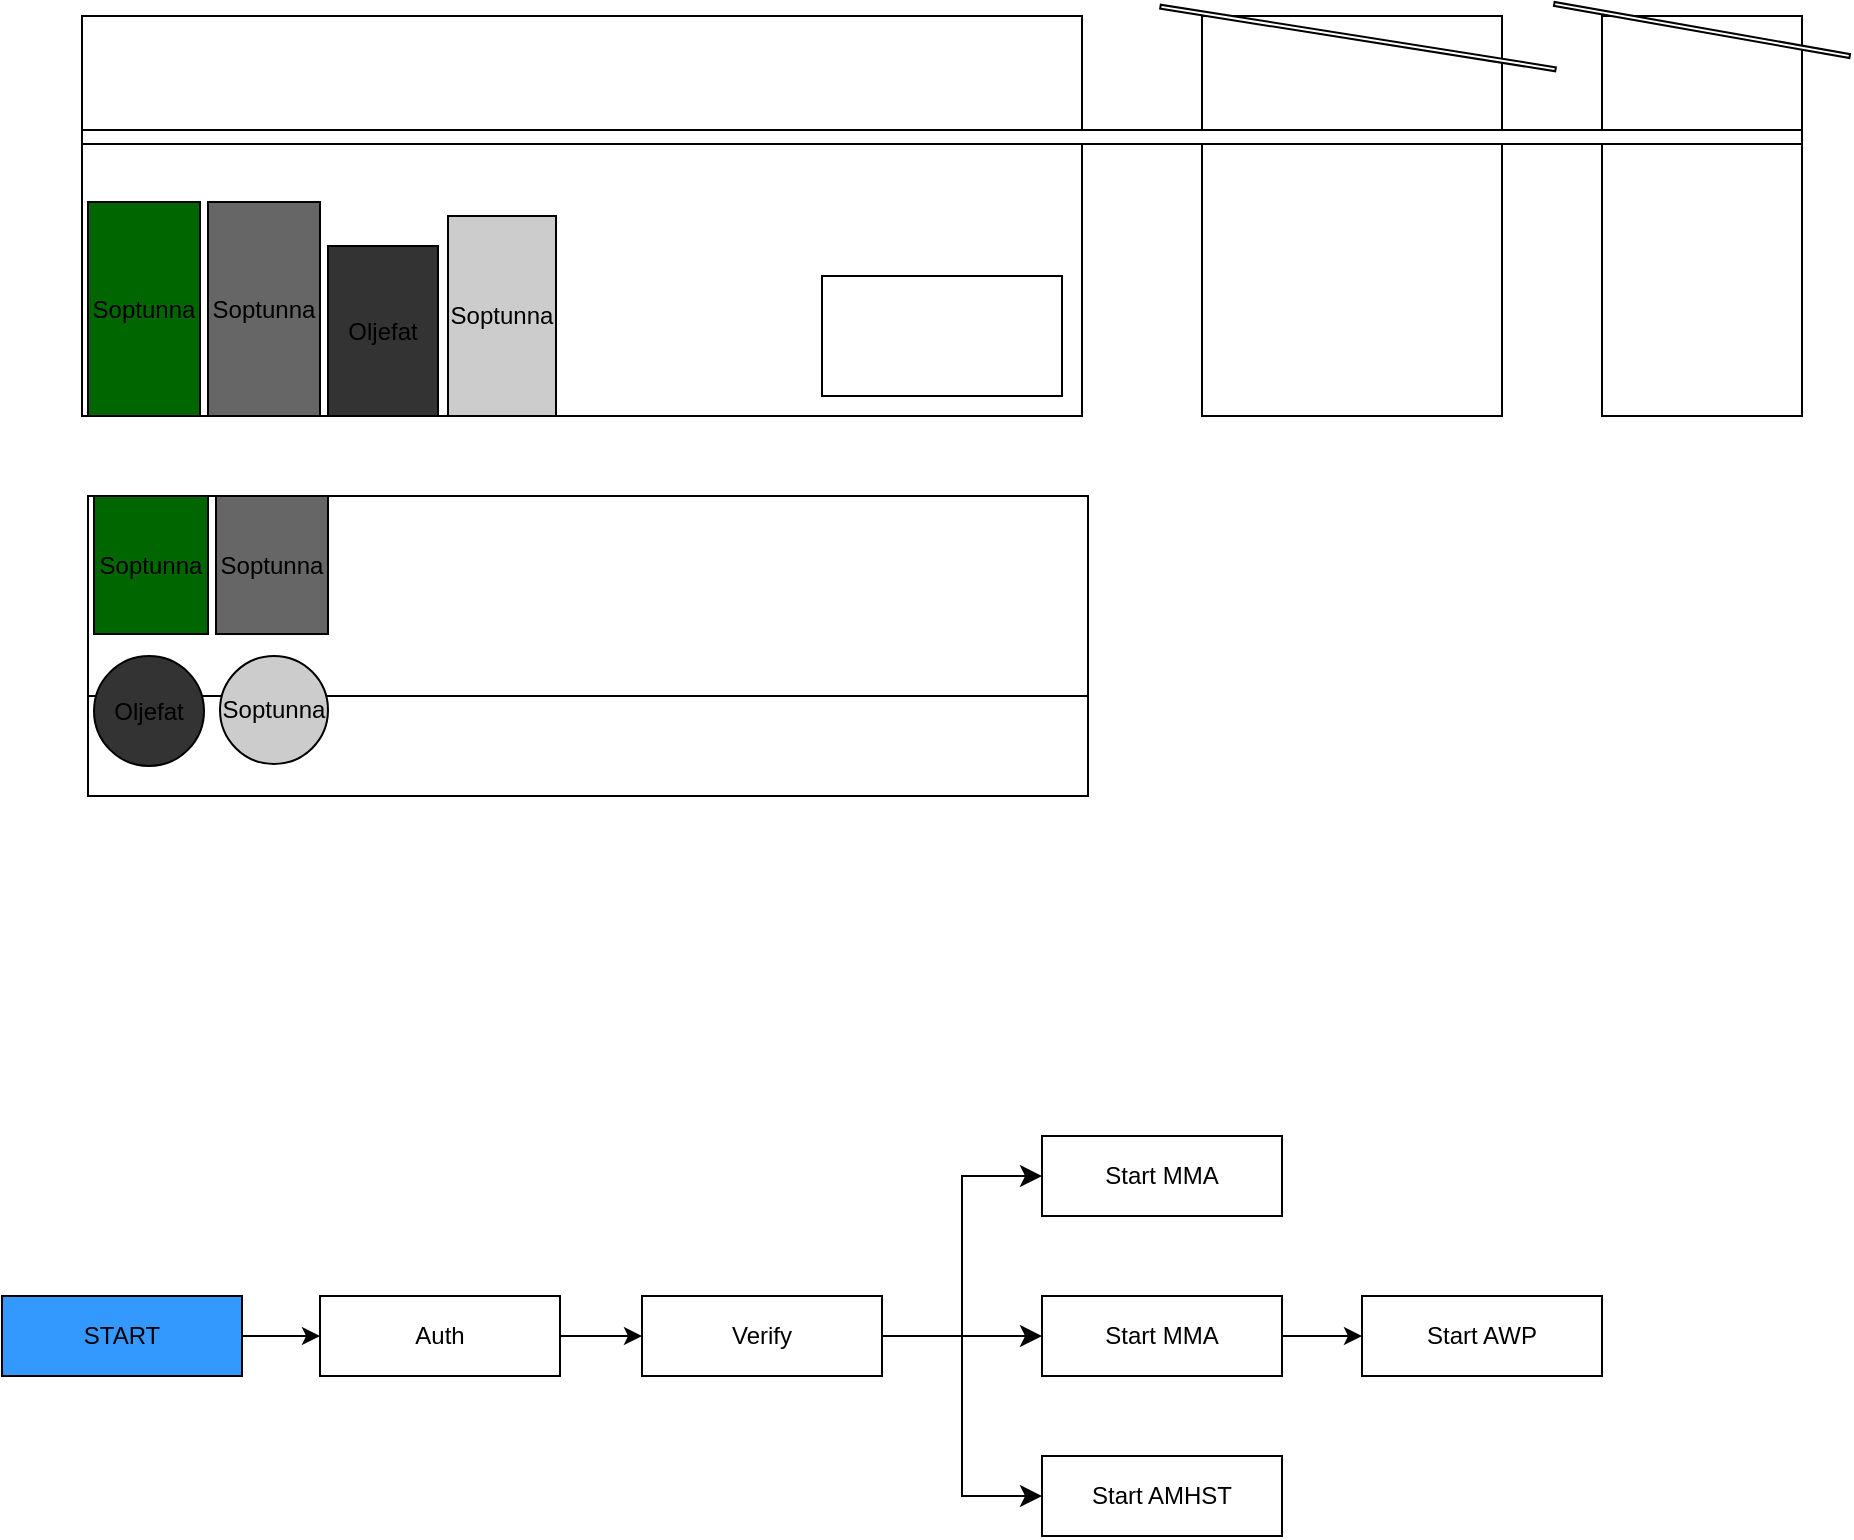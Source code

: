 <mxfile version="24.7.16">
  <diagram name="Sida-1" id="Avd2UuJ078-vsjvyL1Ew">
    <mxGraphModel dx="1050" dy="569" grid="1" gridSize="10" guides="1" tooltips="1" connect="1" arrows="1" fold="1" page="1" pageScale="1" pageWidth="827" pageHeight="1169" math="0" shadow="0">
      <root>
        <mxCell id="0" />
        <mxCell id="1" parent="0" />
        <mxCell id="LlLvxSGmLiJx_BUEtLQA-7" value="" style="rounded=0;whiteSpace=wrap;html=1;" vertex="1" parent="1">
          <mxGeometry x="680" y="160" width="150" height="200" as="geometry" />
        </mxCell>
        <mxCell id="LlLvxSGmLiJx_BUEtLQA-10" value="" style="rounded=0;whiteSpace=wrap;html=1;" vertex="1" parent="1">
          <mxGeometry x="880" y="160" width="100" height="200" as="geometry" />
        </mxCell>
        <mxCell id="LlLvxSGmLiJx_BUEtLQA-6" value="" style="rounded=0;whiteSpace=wrap;html=1;" vertex="1" parent="1">
          <mxGeometry x="123" y="500" width="500" height="50" as="geometry" />
        </mxCell>
        <mxCell id="B51JoAVoWB4f_Y3xYSjh-1" value="" style="rounded=0;whiteSpace=wrap;html=1;" parent="1" vertex="1">
          <mxGeometry x="120" y="160" width="500" height="200" as="geometry" />
        </mxCell>
        <mxCell id="B51JoAVoWB4f_Y3xYSjh-2" value="Soptunna" style="rounded=0;whiteSpace=wrap;html=1;fillColor=#006600;" parent="1" vertex="1">
          <mxGeometry x="123" y="253" width="56" height="107" as="geometry" />
        </mxCell>
        <mxCell id="B51JoAVoWB4f_Y3xYSjh-3" value="Oljefat" style="rounded=0;whiteSpace=wrap;html=1;fillColor=#333333;" parent="1" vertex="1">
          <mxGeometry x="243" y="275" width="55" height="85" as="geometry" />
        </mxCell>
        <mxCell id="B51JoAVoWB4f_Y3xYSjh-4" value="Soptunna" style="rounded=0;whiteSpace=wrap;html=1;fillColor=#CCCCCC;gradientColor=none;glass=0;shadow=0;labelBackgroundColor=none;" parent="1" vertex="1">
          <mxGeometry x="303" y="260" width="54" height="100" as="geometry" />
        </mxCell>
        <mxCell id="B51JoAVoWB4f_Y3xYSjh-5" value="Soptunna" style="rounded=0;whiteSpace=wrap;html=1;fillColor=#666666;" parent="1" vertex="1">
          <mxGeometry x="183" y="253" width="56" height="107" as="geometry" />
        </mxCell>
        <mxCell id="B51JoAVoWB4f_Y3xYSjh-6" value="" style="rounded=0;whiteSpace=wrap;html=1;" parent="1" vertex="1">
          <mxGeometry x="120" y="217" width="860" height="7" as="geometry" />
        </mxCell>
        <mxCell id="B51JoAVoWB4f_Y3xYSjh-7" value="START" style="rounded=0;whiteSpace=wrap;html=1;fillColor=#3399FF;" parent="1" vertex="1">
          <mxGeometry x="80" y="800" width="120" height="40" as="geometry" />
        </mxCell>
        <mxCell id="B51JoAVoWB4f_Y3xYSjh-8" value="Auth" style="rounded=0;whiteSpace=wrap;html=1;" parent="1" vertex="1">
          <mxGeometry x="239" y="800" width="120" height="40" as="geometry" />
        </mxCell>
        <mxCell id="B51JoAVoWB4f_Y3xYSjh-9" value="Start MMA" style="rounded=0;whiteSpace=wrap;html=1;" parent="1" vertex="1">
          <mxGeometry x="600" y="720" width="120" height="40" as="geometry" />
        </mxCell>
        <mxCell id="B51JoAVoWB4f_Y3xYSjh-10" value="" style="endArrow=classic;html=1;rounded=0;exitX=1;exitY=0.5;exitDx=0;exitDy=0;" parent="1" source="B51JoAVoWB4f_Y3xYSjh-7" target="B51JoAVoWB4f_Y3xYSjh-8" edge="1">
          <mxGeometry width="50" height="50" relative="1" as="geometry">
            <mxPoint x="340" y="850" as="sourcePoint" />
            <mxPoint x="390" y="800" as="targetPoint" />
          </mxGeometry>
        </mxCell>
        <mxCell id="B51JoAVoWB4f_Y3xYSjh-13" value="" style="endArrow=classic;html=1;rounded=0;entryX=0;entryY=0.5;entryDx=0;entryDy=0;exitX=1;exitY=0.5;exitDx=0;exitDy=0;" parent="1" source="B51JoAVoWB4f_Y3xYSjh-8" target="B51JoAVoWB4f_Y3xYSjh-12" edge="1">
          <mxGeometry width="50" height="50" relative="1" as="geometry">
            <mxPoint x="359" y="740" as="sourcePoint" />
            <mxPoint x="560" y="740" as="targetPoint" />
          </mxGeometry>
        </mxCell>
        <mxCell id="B51JoAVoWB4f_Y3xYSjh-12" value="Verify" style="rounded=0;whiteSpace=wrap;html=1;" parent="1" vertex="1">
          <mxGeometry x="400" y="800" width="120" height="40" as="geometry" />
        </mxCell>
        <mxCell id="B51JoAVoWB4f_Y3xYSjh-14" value="Start MMA" style="rounded=0;whiteSpace=wrap;html=1;" parent="1" vertex="1">
          <mxGeometry x="600" y="800" width="120" height="40" as="geometry" />
        </mxCell>
        <mxCell id="B51JoAVoWB4f_Y3xYSjh-17" value="" style="edgeStyle=elbowEdgeStyle;elbow=horizontal;endArrow=classic;html=1;curved=0;rounded=0;endSize=8;startSize=8;exitX=1;exitY=0.5;exitDx=0;exitDy=0;entryX=0;entryY=0.5;entryDx=0;entryDy=0;" parent="1" source="B51JoAVoWB4f_Y3xYSjh-12" target="B51JoAVoWB4f_Y3xYSjh-18" edge="1">
          <mxGeometry width="50" height="50" relative="1" as="geometry">
            <mxPoint x="540" y="920" as="sourcePoint" />
            <mxPoint x="590" y="870" as="targetPoint" />
          </mxGeometry>
        </mxCell>
        <mxCell id="B51JoAVoWB4f_Y3xYSjh-18" value="Start AMHST" style="rounded=0;whiteSpace=wrap;html=1;" parent="1" vertex="1">
          <mxGeometry x="600" y="880" width="120" height="40" as="geometry" />
        </mxCell>
        <mxCell id="B51JoAVoWB4f_Y3xYSjh-19" value="" style="edgeStyle=elbowEdgeStyle;elbow=horizontal;endArrow=classic;html=1;curved=0;rounded=0;endSize=8;startSize=8;exitX=1;exitY=0.5;exitDx=0;exitDy=0;entryX=0;entryY=0.5;entryDx=0;entryDy=0;" parent="1" source="B51JoAVoWB4f_Y3xYSjh-12" target="B51JoAVoWB4f_Y3xYSjh-14" edge="1">
          <mxGeometry width="50" height="50" relative="1" as="geometry">
            <mxPoint x="530" y="750" as="sourcePoint" />
            <mxPoint x="610" y="910" as="targetPoint" />
          </mxGeometry>
        </mxCell>
        <mxCell id="B51JoAVoWB4f_Y3xYSjh-20" value="" style="edgeStyle=elbowEdgeStyle;elbow=horizontal;endArrow=classic;html=1;curved=0;rounded=0;endSize=8;startSize=8;exitX=1;exitY=0.5;exitDx=0;exitDy=0;entryX=0;entryY=0.5;entryDx=0;entryDy=0;" parent="1" source="B51JoAVoWB4f_Y3xYSjh-12" target="B51JoAVoWB4f_Y3xYSjh-9" edge="1">
          <mxGeometry width="50" height="50" relative="1" as="geometry">
            <mxPoint x="500" y="740" as="sourcePoint" />
            <mxPoint x="550" y="690" as="targetPoint" />
          </mxGeometry>
        </mxCell>
        <mxCell id="B51JoAVoWB4f_Y3xYSjh-21" value="Start AWP" style="rounded=0;whiteSpace=wrap;html=1;" parent="1" vertex="1">
          <mxGeometry x="760" y="800" width="120" height="40" as="geometry" />
        </mxCell>
        <mxCell id="B51JoAVoWB4f_Y3xYSjh-22" value="" style="endArrow=classic;html=1;rounded=0;entryX=0;entryY=0.5;entryDx=0;entryDy=0;exitX=1;exitY=0.5;exitDx=0;exitDy=0;" parent="1" source="B51JoAVoWB4f_Y3xYSjh-14" target="B51JoAVoWB4f_Y3xYSjh-21" edge="1">
          <mxGeometry width="50" height="50" relative="1" as="geometry">
            <mxPoint x="369" y="830" as="sourcePoint" />
            <mxPoint x="410" y="830" as="targetPoint" />
          </mxGeometry>
        </mxCell>
        <mxCell id="LlLvxSGmLiJx_BUEtLQA-1" value="" style="rounded=0;whiteSpace=wrap;html=1;" vertex="1" parent="1">
          <mxGeometry x="123" y="400" width="500" height="100" as="geometry" />
        </mxCell>
        <mxCell id="LlLvxSGmLiJx_BUEtLQA-2" value="Soptunna" style="rounded=0;whiteSpace=wrap;html=1;fillColor=#006600;" vertex="1" parent="1">
          <mxGeometry x="126" y="400" width="57" height="69" as="geometry" />
        </mxCell>
        <mxCell id="LlLvxSGmLiJx_BUEtLQA-3" value="Oljefat" style="rounded=1;whiteSpace=wrap;html=1;fillColor=#333333;arcSize=50;" vertex="1" parent="1">
          <mxGeometry x="126" y="480" width="55" height="55" as="geometry" />
        </mxCell>
        <mxCell id="LlLvxSGmLiJx_BUEtLQA-4" value="Soptunna" style="rounded=1;whiteSpace=wrap;html=1;fillColor=#CCCCCC;gradientColor=none;glass=0;shadow=0;labelBackgroundColor=none;arcSize=50;" vertex="1" parent="1">
          <mxGeometry x="189" y="480" width="54" height="54" as="geometry" />
        </mxCell>
        <mxCell id="LlLvxSGmLiJx_BUEtLQA-5" value="Soptunna" style="rounded=0;whiteSpace=wrap;html=1;fillColor=#666666;" vertex="1" parent="1">
          <mxGeometry x="187" y="400" width="56" height="69" as="geometry" />
        </mxCell>
        <mxCell id="LlLvxSGmLiJx_BUEtLQA-8" value="" style="rounded=0;whiteSpace=wrap;html=1;" vertex="1" parent="1">
          <mxGeometry x="490" y="290" width="120" height="60" as="geometry" />
        </mxCell>
        <mxCell id="LlLvxSGmLiJx_BUEtLQA-9" value="" style="rounded=0;whiteSpace=wrap;html=1;rotation=10;" vertex="1" parent="1">
          <mxGeometry x="855" y="166" width="150" height="2" as="geometry" />
        </mxCell>
        <mxCell id="LlLvxSGmLiJx_BUEtLQA-11" value="" style="rounded=0;whiteSpace=wrap;html=1;rotation=9;" vertex="1" parent="1">
          <mxGeometry x="658" y="170" width="200" height="2" as="geometry" />
        </mxCell>
      </root>
    </mxGraphModel>
  </diagram>
</mxfile>
